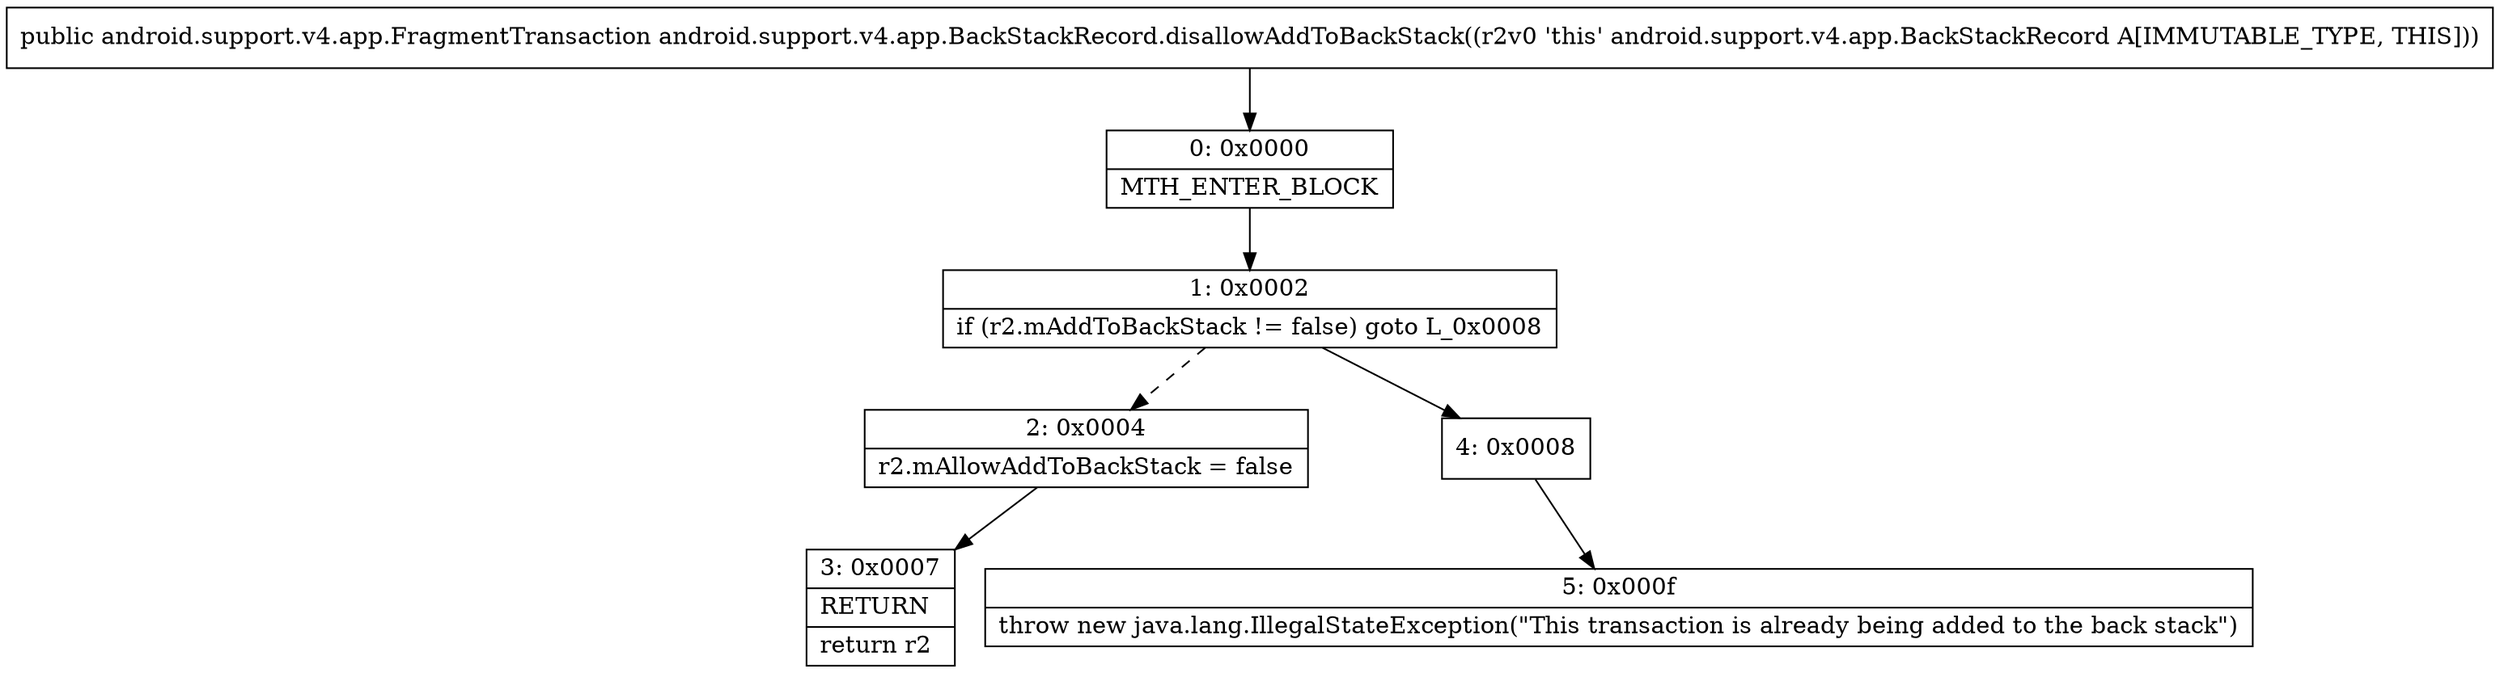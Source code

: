 digraph "CFG forandroid.support.v4.app.BackStackRecord.disallowAddToBackStack()Landroid\/support\/v4\/app\/FragmentTransaction;" {
Node_0 [shape=record,label="{0\:\ 0x0000|MTH_ENTER_BLOCK\l}"];
Node_1 [shape=record,label="{1\:\ 0x0002|if (r2.mAddToBackStack != false) goto L_0x0008\l}"];
Node_2 [shape=record,label="{2\:\ 0x0004|r2.mAllowAddToBackStack = false\l}"];
Node_3 [shape=record,label="{3\:\ 0x0007|RETURN\l|return r2\l}"];
Node_4 [shape=record,label="{4\:\ 0x0008}"];
Node_5 [shape=record,label="{5\:\ 0x000f|throw new java.lang.IllegalStateException(\"This transaction is already being added to the back stack\")\l}"];
MethodNode[shape=record,label="{public android.support.v4.app.FragmentTransaction android.support.v4.app.BackStackRecord.disallowAddToBackStack((r2v0 'this' android.support.v4.app.BackStackRecord A[IMMUTABLE_TYPE, THIS])) }"];
MethodNode -> Node_0;
Node_0 -> Node_1;
Node_1 -> Node_2[style=dashed];
Node_1 -> Node_4;
Node_2 -> Node_3;
Node_4 -> Node_5;
}

